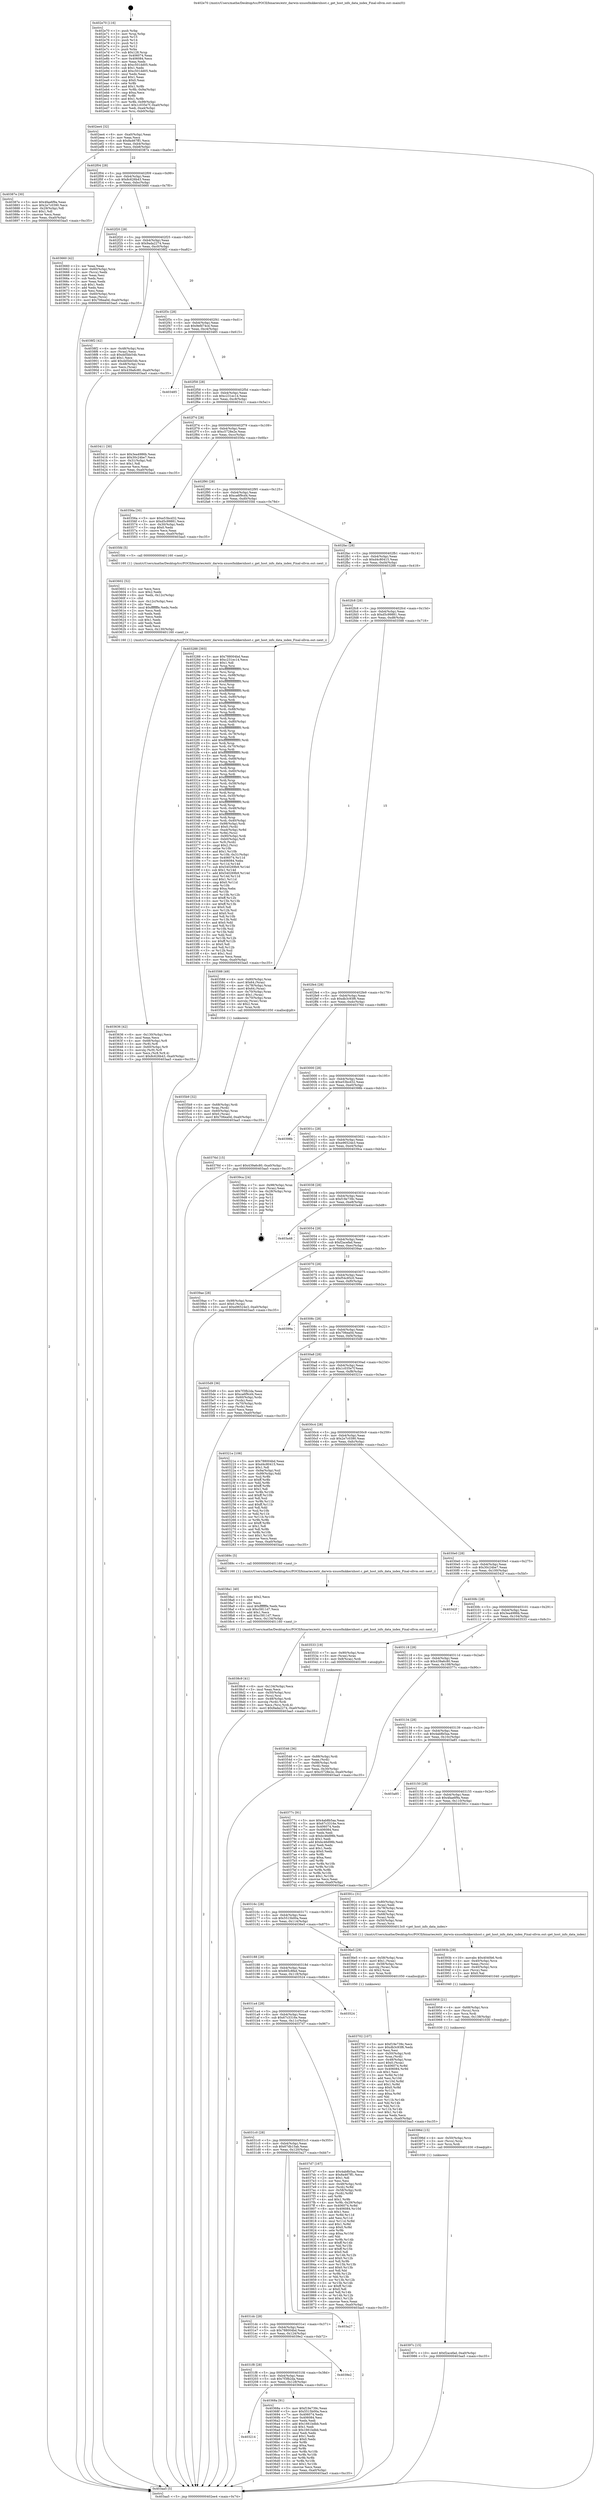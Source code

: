 digraph "0x402e70" {
  label = "0x402e70 (/mnt/c/Users/mathe/Desktop/tcc/POCII/binaries/extr_darwin-xnuosfmkkernhost.c_get_host_info_data_index_Final-ollvm.out::main(0))"
  labelloc = "t"
  node[shape=record]

  Entry [label="",width=0.3,height=0.3,shape=circle,fillcolor=black,style=filled]
  "0x402ee4" [label="{
     0x402ee4 [32]\l
     | [instrs]\l
     &nbsp;&nbsp;0x402ee4 \<+6\>: mov -0xa0(%rbp),%eax\l
     &nbsp;&nbsp;0x402eea \<+2\>: mov %eax,%ecx\l
     &nbsp;&nbsp;0x402eec \<+6\>: sub $0x8a467ff1,%ecx\l
     &nbsp;&nbsp;0x402ef2 \<+6\>: mov %eax,-0xb4(%rbp)\l
     &nbsp;&nbsp;0x402ef8 \<+6\>: mov %ecx,-0xb8(%rbp)\l
     &nbsp;&nbsp;0x402efe \<+6\>: je 000000000040387e \<main+0xa0e\>\l
  }"]
  "0x40387e" [label="{
     0x40387e [30]\l
     | [instrs]\l
     &nbsp;&nbsp;0x40387e \<+5\>: mov $0x4faa6f9a,%eax\l
     &nbsp;&nbsp;0x403883 \<+5\>: mov $0x2e7c0390,%ecx\l
     &nbsp;&nbsp;0x403888 \<+3\>: mov -0x29(%rbp),%dl\l
     &nbsp;&nbsp;0x40388b \<+3\>: test $0x1,%dl\l
     &nbsp;&nbsp;0x40388e \<+3\>: cmovne %ecx,%eax\l
     &nbsp;&nbsp;0x403891 \<+6\>: mov %eax,-0xa0(%rbp)\l
     &nbsp;&nbsp;0x403897 \<+5\>: jmp 0000000000403aa5 \<main+0xc35\>\l
  }"]
  "0x402f04" [label="{
     0x402f04 [28]\l
     | [instrs]\l
     &nbsp;&nbsp;0x402f04 \<+5\>: jmp 0000000000402f09 \<main+0x99\>\l
     &nbsp;&nbsp;0x402f09 \<+6\>: mov -0xb4(%rbp),%eax\l
     &nbsp;&nbsp;0x402f0f \<+5\>: sub $0x8c626b43,%eax\l
     &nbsp;&nbsp;0x402f14 \<+6\>: mov %eax,-0xbc(%rbp)\l
     &nbsp;&nbsp;0x402f1a \<+6\>: je 0000000000403660 \<main+0x7f0\>\l
  }"]
  Exit [label="",width=0.3,height=0.3,shape=circle,fillcolor=black,style=filled,peripheries=2]
  "0x403660" [label="{
     0x403660 [42]\l
     | [instrs]\l
     &nbsp;&nbsp;0x403660 \<+2\>: xor %eax,%eax\l
     &nbsp;&nbsp;0x403662 \<+4\>: mov -0x60(%rbp),%rcx\l
     &nbsp;&nbsp;0x403666 \<+2\>: mov (%rcx),%edx\l
     &nbsp;&nbsp;0x403668 \<+2\>: mov %eax,%esi\l
     &nbsp;&nbsp;0x40366a \<+2\>: sub %edx,%esi\l
     &nbsp;&nbsp;0x40366c \<+2\>: mov %eax,%edx\l
     &nbsp;&nbsp;0x40366e \<+3\>: sub $0x1,%edx\l
     &nbsp;&nbsp;0x403671 \<+2\>: add %edx,%esi\l
     &nbsp;&nbsp;0x403673 \<+2\>: sub %esi,%eax\l
     &nbsp;&nbsp;0x403675 \<+4\>: mov -0x60(%rbp),%rcx\l
     &nbsp;&nbsp;0x403679 \<+2\>: mov %eax,(%rcx)\l
     &nbsp;&nbsp;0x40367b \<+10\>: movl $0x706ea0d,-0xa0(%rbp)\l
     &nbsp;&nbsp;0x403685 \<+5\>: jmp 0000000000403aa5 \<main+0xc35\>\l
  }"]
  "0x402f20" [label="{
     0x402f20 [28]\l
     | [instrs]\l
     &nbsp;&nbsp;0x402f20 \<+5\>: jmp 0000000000402f25 \<main+0xb5\>\l
     &nbsp;&nbsp;0x402f25 \<+6\>: mov -0xb4(%rbp),%eax\l
     &nbsp;&nbsp;0x402f2b \<+5\>: sub $0x9ada2274,%eax\l
     &nbsp;&nbsp;0x402f30 \<+6\>: mov %eax,-0xc0(%rbp)\l
     &nbsp;&nbsp;0x402f36 \<+6\>: je 00000000004038f2 \<main+0xa82\>\l
  }"]
  "0x40397c" [label="{
     0x40397c [15]\l
     | [instrs]\l
     &nbsp;&nbsp;0x40397c \<+10\>: movl $0xf2acefad,-0xa0(%rbp)\l
     &nbsp;&nbsp;0x403986 \<+5\>: jmp 0000000000403aa5 \<main+0xc35\>\l
  }"]
  "0x4038f2" [label="{
     0x4038f2 [42]\l
     | [instrs]\l
     &nbsp;&nbsp;0x4038f2 \<+4\>: mov -0x48(%rbp),%rax\l
     &nbsp;&nbsp;0x4038f6 \<+2\>: mov (%rax),%ecx\l
     &nbsp;&nbsp;0x4038f8 \<+6\>: sub $0xdd5bb54b,%ecx\l
     &nbsp;&nbsp;0x4038fe \<+3\>: add $0x1,%ecx\l
     &nbsp;&nbsp;0x403901 \<+6\>: add $0xdd5bb54b,%ecx\l
     &nbsp;&nbsp;0x403907 \<+4\>: mov -0x48(%rbp),%rax\l
     &nbsp;&nbsp;0x40390b \<+2\>: mov %ecx,(%rax)\l
     &nbsp;&nbsp;0x40390d \<+10\>: movl $0x439a6c80,-0xa0(%rbp)\l
     &nbsp;&nbsp;0x403917 \<+5\>: jmp 0000000000403aa5 \<main+0xc35\>\l
  }"]
  "0x402f3c" [label="{
     0x402f3c [28]\l
     | [instrs]\l
     &nbsp;&nbsp;0x402f3c \<+5\>: jmp 0000000000402f41 \<main+0xd1\>\l
     &nbsp;&nbsp;0x402f41 \<+6\>: mov -0xb4(%rbp),%eax\l
     &nbsp;&nbsp;0x402f47 \<+5\>: sub $0x9efd74cd,%eax\l
     &nbsp;&nbsp;0x402f4c \<+6\>: mov %eax,-0xc4(%rbp)\l
     &nbsp;&nbsp;0x402f52 \<+6\>: je 0000000000403485 \<main+0x615\>\l
  }"]
  "0x40396d" [label="{
     0x40396d [15]\l
     | [instrs]\l
     &nbsp;&nbsp;0x40396d \<+4\>: mov -0x50(%rbp),%rcx\l
     &nbsp;&nbsp;0x403971 \<+3\>: mov (%rcx),%rcx\l
     &nbsp;&nbsp;0x403974 \<+3\>: mov %rcx,%rdi\l
     &nbsp;&nbsp;0x403977 \<+5\>: call 0000000000401030 \<free@plt\>\l
     | [calls]\l
     &nbsp;&nbsp;0x401030 \{1\} (unknown)\l
  }"]
  "0x403485" [label="{
     0x403485\l
  }", style=dashed]
  "0x402f58" [label="{
     0x402f58 [28]\l
     | [instrs]\l
     &nbsp;&nbsp;0x402f58 \<+5\>: jmp 0000000000402f5d \<main+0xed\>\l
     &nbsp;&nbsp;0x402f5d \<+6\>: mov -0xb4(%rbp),%eax\l
     &nbsp;&nbsp;0x402f63 \<+5\>: sub $0xc231ec14,%eax\l
     &nbsp;&nbsp;0x402f68 \<+6\>: mov %eax,-0xc8(%rbp)\l
     &nbsp;&nbsp;0x402f6e \<+6\>: je 0000000000403411 \<main+0x5a1\>\l
  }"]
  "0x403958" [label="{
     0x403958 [21]\l
     | [instrs]\l
     &nbsp;&nbsp;0x403958 \<+4\>: mov -0x68(%rbp),%rcx\l
     &nbsp;&nbsp;0x40395c \<+3\>: mov (%rcx),%rcx\l
     &nbsp;&nbsp;0x40395f \<+3\>: mov %rcx,%rdi\l
     &nbsp;&nbsp;0x403962 \<+6\>: mov %eax,-0x138(%rbp)\l
     &nbsp;&nbsp;0x403968 \<+5\>: call 0000000000401030 \<free@plt\>\l
     | [calls]\l
     &nbsp;&nbsp;0x401030 \{1\} (unknown)\l
  }"]
  "0x403411" [label="{
     0x403411 [30]\l
     | [instrs]\l
     &nbsp;&nbsp;0x403411 \<+5\>: mov $0x3ea4986b,%eax\l
     &nbsp;&nbsp;0x403416 \<+5\>: mov $0x30c24be7,%ecx\l
     &nbsp;&nbsp;0x40341b \<+3\>: mov -0x31(%rbp),%dl\l
     &nbsp;&nbsp;0x40341e \<+3\>: test $0x1,%dl\l
     &nbsp;&nbsp;0x403421 \<+3\>: cmovne %ecx,%eax\l
     &nbsp;&nbsp;0x403424 \<+6\>: mov %eax,-0xa0(%rbp)\l
     &nbsp;&nbsp;0x40342a \<+5\>: jmp 0000000000403aa5 \<main+0xc35\>\l
  }"]
  "0x402f74" [label="{
     0x402f74 [28]\l
     | [instrs]\l
     &nbsp;&nbsp;0x402f74 \<+5\>: jmp 0000000000402f79 \<main+0x109\>\l
     &nbsp;&nbsp;0x402f79 \<+6\>: mov -0xb4(%rbp),%eax\l
     &nbsp;&nbsp;0x402f7f \<+5\>: sub $0xc5728e2e,%eax\l
     &nbsp;&nbsp;0x402f84 \<+6\>: mov %eax,-0xcc(%rbp)\l
     &nbsp;&nbsp;0x402f8a \<+6\>: je 000000000040356a \<main+0x6fa\>\l
  }"]
  "0x40393b" [label="{
     0x40393b [29]\l
     | [instrs]\l
     &nbsp;&nbsp;0x40393b \<+10\>: movabs $0x4040b6,%rdi\l
     &nbsp;&nbsp;0x403945 \<+4\>: mov -0x40(%rbp),%rcx\l
     &nbsp;&nbsp;0x403949 \<+2\>: mov %eax,(%rcx)\l
     &nbsp;&nbsp;0x40394b \<+4\>: mov -0x40(%rbp),%rcx\l
     &nbsp;&nbsp;0x40394f \<+2\>: mov (%rcx),%esi\l
     &nbsp;&nbsp;0x403951 \<+2\>: mov $0x0,%al\l
     &nbsp;&nbsp;0x403953 \<+5\>: call 0000000000401040 \<printf@plt\>\l
     | [calls]\l
     &nbsp;&nbsp;0x401040 \{1\} (unknown)\l
  }"]
  "0x40356a" [label="{
     0x40356a [30]\l
     | [instrs]\l
     &nbsp;&nbsp;0x40356a \<+5\>: mov $0xe53bcd32,%eax\l
     &nbsp;&nbsp;0x40356f \<+5\>: mov $0xd5c99881,%ecx\l
     &nbsp;&nbsp;0x403574 \<+3\>: mov -0x30(%rbp),%edx\l
     &nbsp;&nbsp;0x403577 \<+3\>: cmp $0x0,%edx\l
     &nbsp;&nbsp;0x40357a \<+3\>: cmove %ecx,%eax\l
     &nbsp;&nbsp;0x40357d \<+6\>: mov %eax,-0xa0(%rbp)\l
     &nbsp;&nbsp;0x403583 \<+5\>: jmp 0000000000403aa5 \<main+0xc35\>\l
  }"]
  "0x402f90" [label="{
     0x402f90 [28]\l
     | [instrs]\l
     &nbsp;&nbsp;0x402f90 \<+5\>: jmp 0000000000402f95 \<main+0x125\>\l
     &nbsp;&nbsp;0x402f95 \<+6\>: mov -0xb4(%rbp),%eax\l
     &nbsp;&nbsp;0x402f9b \<+5\>: sub $0xca6f9cd4,%eax\l
     &nbsp;&nbsp;0x402fa0 \<+6\>: mov %eax,-0xd0(%rbp)\l
     &nbsp;&nbsp;0x402fa6 \<+6\>: je 00000000004035fd \<main+0x78d\>\l
  }"]
  "0x4038c9" [label="{
     0x4038c9 [41]\l
     | [instrs]\l
     &nbsp;&nbsp;0x4038c9 \<+6\>: mov -0x134(%rbp),%ecx\l
     &nbsp;&nbsp;0x4038cf \<+3\>: imul %eax,%ecx\l
     &nbsp;&nbsp;0x4038d2 \<+4\>: mov -0x50(%rbp),%rsi\l
     &nbsp;&nbsp;0x4038d6 \<+3\>: mov (%rsi),%rsi\l
     &nbsp;&nbsp;0x4038d9 \<+4\>: mov -0x48(%rbp),%rdi\l
     &nbsp;&nbsp;0x4038dd \<+3\>: movslq (%rdi),%rdi\l
     &nbsp;&nbsp;0x4038e0 \<+3\>: mov %ecx,(%rsi,%rdi,4)\l
     &nbsp;&nbsp;0x4038e3 \<+10\>: movl $0x9ada2274,-0xa0(%rbp)\l
     &nbsp;&nbsp;0x4038ed \<+5\>: jmp 0000000000403aa5 \<main+0xc35\>\l
  }"]
  "0x4035fd" [label="{
     0x4035fd [5]\l
     | [instrs]\l
     &nbsp;&nbsp;0x4035fd \<+5\>: call 0000000000401160 \<next_i\>\l
     | [calls]\l
     &nbsp;&nbsp;0x401160 \{1\} (/mnt/c/Users/mathe/Desktop/tcc/POCII/binaries/extr_darwin-xnuosfmkkernhost.c_get_host_info_data_index_Final-ollvm.out::next_i)\l
  }"]
  "0x402fac" [label="{
     0x402fac [28]\l
     | [instrs]\l
     &nbsp;&nbsp;0x402fac \<+5\>: jmp 0000000000402fb1 \<main+0x141\>\l
     &nbsp;&nbsp;0x402fb1 \<+6\>: mov -0xb4(%rbp),%eax\l
     &nbsp;&nbsp;0x402fb7 \<+5\>: sub $0xd4c80415,%eax\l
     &nbsp;&nbsp;0x402fbc \<+6\>: mov %eax,-0xd4(%rbp)\l
     &nbsp;&nbsp;0x402fc2 \<+6\>: je 0000000000403288 \<main+0x418\>\l
  }"]
  "0x4038a1" [label="{
     0x4038a1 [40]\l
     | [instrs]\l
     &nbsp;&nbsp;0x4038a1 \<+5\>: mov $0x2,%ecx\l
     &nbsp;&nbsp;0x4038a6 \<+1\>: cltd\l
     &nbsp;&nbsp;0x4038a7 \<+2\>: idiv %ecx\l
     &nbsp;&nbsp;0x4038a9 \<+6\>: imul $0xfffffffe,%edx,%ecx\l
     &nbsp;&nbsp;0x4038af \<+6\>: sub $0xc5811d7,%ecx\l
     &nbsp;&nbsp;0x4038b5 \<+3\>: add $0x1,%ecx\l
     &nbsp;&nbsp;0x4038b8 \<+6\>: add $0xc5811d7,%ecx\l
     &nbsp;&nbsp;0x4038be \<+6\>: mov %ecx,-0x134(%rbp)\l
     &nbsp;&nbsp;0x4038c4 \<+5\>: call 0000000000401160 \<next_i\>\l
     | [calls]\l
     &nbsp;&nbsp;0x401160 \{1\} (/mnt/c/Users/mathe/Desktop/tcc/POCII/binaries/extr_darwin-xnuosfmkkernhost.c_get_host_info_data_index_Final-ollvm.out::next_i)\l
  }"]
  "0x403288" [label="{
     0x403288 [393]\l
     | [instrs]\l
     &nbsp;&nbsp;0x403288 \<+5\>: mov $0x788004bd,%eax\l
     &nbsp;&nbsp;0x40328d \<+5\>: mov $0xc231ec14,%ecx\l
     &nbsp;&nbsp;0x403292 \<+2\>: mov $0x1,%dl\l
     &nbsp;&nbsp;0x403294 \<+3\>: mov %rsp,%rsi\l
     &nbsp;&nbsp;0x403297 \<+4\>: add $0xfffffffffffffff0,%rsi\l
     &nbsp;&nbsp;0x40329b \<+3\>: mov %rsi,%rsp\l
     &nbsp;&nbsp;0x40329e \<+7\>: mov %rsi,-0x98(%rbp)\l
     &nbsp;&nbsp;0x4032a5 \<+3\>: mov %rsp,%rsi\l
     &nbsp;&nbsp;0x4032a8 \<+4\>: add $0xfffffffffffffff0,%rsi\l
     &nbsp;&nbsp;0x4032ac \<+3\>: mov %rsi,%rsp\l
     &nbsp;&nbsp;0x4032af \<+3\>: mov %rsp,%rdi\l
     &nbsp;&nbsp;0x4032b2 \<+4\>: add $0xfffffffffffffff0,%rdi\l
     &nbsp;&nbsp;0x4032b6 \<+3\>: mov %rdi,%rsp\l
     &nbsp;&nbsp;0x4032b9 \<+7\>: mov %rdi,-0x90(%rbp)\l
     &nbsp;&nbsp;0x4032c0 \<+3\>: mov %rsp,%rdi\l
     &nbsp;&nbsp;0x4032c3 \<+4\>: add $0xfffffffffffffff0,%rdi\l
     &nbsp;&nbsp;0x4032c7 \<+3\>: mov %rdi,%rsp\l
     &nbsp;&nbsp;0x4032ca \<+7\>: mov %rdi,-0x88(%rbp)\l
     &nbsp;&nbsp;0x4032d1 \<+3\>: mov %rsp,%rdi\l
     &nbsp;&nbsp;0x4032d4 \<+4\>: add $0xfffffffffffffff0,%rdi\l
     &nbsp;&nbsp;0x4032d8 \<+3\>: mov %rdi,%rsp\l
     &nbsp;&nbsp;0x4032db \<+4\>: mov %rdi,-0x80(%rbp)\l
     &nbsp;&nbsp;0x4032df \<+3\>: mov %rsp,%rdi\l
     &nbsp;&nbsp;0x4032e2 \<+4\>: add $0xfffffffffffffff0,%rdi\l
     &nbsp;&nbsp;0x4032e6 \<+3\>: mov %rdi,%rsp\l
     &nbsp;&nbsp;0x4032e9 \<+4\>: mov %rdi,-0x78(%rbp)\l
     &nbsp;&nbsp;0x4032ed \<+3\>: mov %rsp,%rdi\l
     &nbsp;&nbsp;0x4032f0 \<+4\>: add $0xfffffffffffffff0,%rdi\l
     &nbsp;&nbsp;0x4032f4 \<+3\>: mov %rdi,%rsp\l
     &nbsp;&nbsp;0x4032f7 \<+4\>: mov %rdi,-0x70(%rbp)\l
     &nbsp;&nbsp;0x4032fb \<+3\>: mov %rsp,%rdi\l
     &nbsp;&nbsp;0x4032fe \<+4\>: add $0xfffffffffffffff0,%rdi\l
     &nbsp;&nbsp;0x403302 \<+3\>: mov %rdi,%rsp\l
     &nbsp;&nbsp;0x403305 \<+4\>: mov %rdi,-0x68(%rbp)\l
     &nbsp;&nbsp;0x403309 \<+3\>: mov %rsp,%rdi\l
     &nbsp;&nbsp;0x40330c \<+4\>: add $0xfffffffffffffff0,%rdi\l
     &nbsp;&nbsp;0x403310 \<+3\>: mov %rdi,%rsp\l
     &nbsp;&nbsp;0x403313 \<+4\>: mov %rdi,-0x60(%rbp)\l
     &nbsp;&nbsp;0x403317 \<+3\>: mov %rsp,%rdi\l
     &nbsp;&nbsp;0x40331a \<+4\>: add $0xfffffffffffffff0,%rdi\l
     &nbsp;&nbsp;0x40331e \<+3\>: mov %rdi,%rsp\l
     &nbsp;&nbsp;0x403321 \<+4\>: mov %rdi,-0x58(%rbp)\l
     &nbsp;&nbsp;0x403325 \<+3\>: mov %rsp,%rdi\l
     &nbsp;&nbsp;0x403328 \<+4\>: add $0xfffffffffffffff0,%rdi\l
     &nbsp;&nbsp;0x40332c \<+3\>: mov %rdi,%rsp\l
     &nbsp;&nbsp;0x40332f \<+4\>: mov %rdi,-0x50(%rbp)\l
     &nbsp;&nbsp;0x403333 \<+3\>: mov %rsp,%rdi\l
     &nbsp;&nbsp;0x403336 \<+4\>: add $0xfffffffffffffff0,%rdi\l
     &nbsp;&nbsp;0x40333a \<+3\>: mov %rdi,%rsp\l
     &nbsp;&nbsp;0x40333d \<+4\>: mov %rdi,-0x48(%rbp)\l
     &nbsp;&nbsp;0x403341 \<+3\>: mov %rsp,%rdi\l
     &nbsp;&nbsp;0x403344 \<+4\>: add $0xfffffffffffffff0,%rdi\l
     &nbsp;&nbsp;0x403348 \<+3\>: mov %rdi,%rsp\l
     &nbsp;&nbsp;0x40334b \<+4\>: mov %rdi,-0x40(%rbp)\l
     &nbsp;&nbsp;0x40334f \<+7\>: mov -0x98(%rbp),%rdi\l
     &nbsp;&nbsp;0x403356 \<+6\>: movl $0x0,(%rdi)\l
     &nbsp;&nbsp;0x40335c \<+7\>: mov -0xa4(%rbp),%r8d\l
     &nbsp;&nbsp;0x403363 \<+3\>: mov %r8d,(%rsi)\l
     &nbsp;&nbsp;0x403366 \<+7\>: mov -0x90(%rbp),%rdi\l
     &nbsp;&nbsp;0x40336d \<+7\>: mov -0xb0(%rbp),%r9\l
     &nbsp;&nbsp;0x403374 \<+3\>: mov %r9,(%rdi)\l
     &nbsp;&nbsp;0x403377 \<+3\>: cmpl $0x2,(%rsi)\l
     &nbsp;&nbsp;0x40337a \<+4\>: setne %r10b\l
     &nbsp;&nbsp;0x40337e \<+4\>: and $0x1,%r10b\l
     &nbsp;&nbsp;0x403382 \<+4\>: mov %r10b,-0x31(%rbp)\l
     &nbsp;&nbsp;0x403386 \<+8\>: mov 0x406074,%r11d\l
     &nbsp;&nbsp;0x40338e \<+7\>: mov 0x406084,%ebx\l
     &nbsp;&nbsp;0x403395 \<+3\>: mov %r11d,%r14d\l
     &nbsp;&nbsp;0x403398 \<+7\>: sub $0x540269b9,%r14d\l
     &nbsp;&nbsp;0x40339f \<+4\>: sub $0x1,%r14d\l
     &nbsp;&nbsp;0x4033a3 \<+7\>: add $0x540269b9,%r14d\l
     &nbsp;&nbsp;0x4033aa \<+4\>: imul %r14d,%r11d\l
     &nbsp;&nbsp;0x4033ae \<+4\>: and $0x1,%r11d\l
     &nbsp;&nbsp;0x4033b2 \<+4\>: cmp $0x0,%r11d\l
     &nbsp;&nbsp;0x4033b6 \<+4\>: sete %r10b\l
     &nbsp;&nbsp;0x4033ba \<+3\>: cmp $0xa,%ebx\l
     &nbsp;&nbsp;0x4033bd \<+4\>: setl %r15b\l
     &nbsp;&nbsp;0x4033c1 \<+3\>: mov %r10b,%r12b\l
     &nbsp;&nbsp;0x4033c4 \<+4\>: xor $0xff,%r12b\l
     &nbsp;&nbsp;0x4033c8 \<+3\>: mov %r15b,%r13b\l
     &nbsp;&nbsp;0x4033cb \<+4\>: xor $0xff,%r13b\l
     &nbsp;&nbsp;0x4033cf \<+3\>: xor $0x0,%dl\l
     &nbsp;&nbsp;0x4033d2 \<+3\>: mov %r12b,%sil\l
     &nbsp;&nbsp;0x4033d5 \<+4\>: and $0x0,%sil\l
     &nbsp;&nbsp;0x4033d9 \<+3\>: and %dl,%r10b\l
     &nbsp;&nbsp;0x4033dc \<+3\>: mov %r13b,%dil\l
     &nbsp;&nbsp;0x4033df \<+4\>: and $0x0,%dil\l
     &nbsp;&nbsp;0x4033e3 \<+3\>: and %dl,%r15b\l
     &nbsp;&nbsp;0x4033e6 \<+3\>: or %r10b,%sil\l
     &nbsp;&nbsp;0x4033e9 \<+3\>: or %r15b,%dil\l
     &nbsp;&nbsp;0x4033ec \<+3\>: xor %dil,%sil\l
     &nbsp;&nbsp;0x4033ef \<+3\>: or %r13b,%r12b\l
     &nbsp;&nbsp;0x4033f2 \<+4\>: xor $0xff,%r12b\l
     &nbsp;&nbsp;0x4033f6 \<+3\>: or $0x0,%dl\l
     &nbsp;&nbsp;0x4033f9 \<+3\>: and %dl,%r12b\l
     &nbsp;&nbsp;0x4033fc \<+3\>: or %r12b,%sil\l
     &nbsp;&nbsp;0x4033ff \<+4\>: test $0x1,%sil\l
     &nbsp;&nbsp;0x403403 \<+3\>: cmovne %ecx,%eax\l
     &nbsp;&nbsp;0x403406 \<+6\>: mov %eax,-0xa0(%rbp)\l
     &nbsp;&nbsp;0x40340c \<+5\>: jmp 0000000000403aa5 \<main+0xc35\>\l
  }"]
  "0x402fc8" [label="{
     0x402fc8 [28]\l
     | [instrs]\l
     &nbsp;&nbsp;0x402fc8 \<+5\>: jmp 0000000000402fcd \<main+0x15d\>\l
     &nbsp;&nbsp;0x402fcd \<+6\>: mov -0xb4(%rbp),%eax\l
     &nbsp;&nbsp;0x402fd3 \<+5\>: sub $0xd5c99881,%eax\l
     &nbsp;&nbsp;0x402fd8 \<+6\>: mov %eax,-0xd8(%rbp)\l
     &nbsp;&nbsp;0x402fde \<+6\>: je 0000000000403588 \<main+0x718\>\l
  }"]
  "0x403702" [label="{
     0x403702 [107]\l
     | [instrs]\l
     &nbsp;&nbsp;0x403702 \<+5\>: mov $0xf19e739c,%ecx\l
     &nbsp;&nbsp;0x403707 \<+5\>: mov $0xdb3c93f6,%edx\l
     &nbsp;&nbsp;0x40370c \<+2\>: xor %esi,%esi\l
     &nbsp;&nbsp;0x40370e \<+4\>: mov -0x50(%rbp),%rdi\l
     &nbsp;&nbsp;0x403712 \<+3\>: mov %rax,(%rdi)\l
     &nbsp;&nbsp;0x403715 \<+4\>: mov -0x48(%rbp),%rax\l
     &nbsp;&nbsp;0x403719 \<+6\>: movl $0x0,(%rax)\l
     &nbsp;&nbsp;0x40371f \<+8\>: mov 0x406074,%r8d\l
     &nbsp;&nbsp;0x403727 \<+8\>: mov 0x406084,%r9d\l
     &nbsp;&nbsp;0x40372f \<+3\>: sub $0x1,%esi\l
     &nbsp;&nbsp;0x403732 \<+3\>: mov %r8d,%r10d\l
     &nbsp;&nbsp;0x403735 \<+3\>: add %esi,%r10d\l
     &nbsp;&nbsp;0x403738 \<+4\>: imul %r10d,%r8d\l
     &nbsp;&nbsp;0x40373c \<+4\>: and $0x1,%r8d\l
     &nbsp;&nbsp;0x403740 \<+4\>: cmp $0x0,%r8d\l
     &nbsp;&nbsp;0x403744 \<+4\>: sete %r11b\l
     &nbsp;&nbsp;0x403748 \<+4\>: cmp $0xa,%r9d\l
     &nbsp;&nbsp;0x40374c \<+3\>: setl %bl\l
     &nbsp;&nbsp;0x40374f \<+3\>: mov %r11b,%r14b\l
     &nbsp;&nbsp;0x403752 \<+3\>: and %bl,%r14b\l
     &nbsp;&nbsp;0x403755 \<+3\>: xor %bl,%r11b\l
     &nbsp;&nbsp;0x403758 \<+3\>: or %r11b,%r14b\l
     &nbsp;&nbsp;0x40375b \<+4\>: test $0x1,%r14b\l
     &nbsp;&nbsp;0x40375f \<+3\>: cmovne %edx,%ecx\l
     &nbsp;&nbsp;0x403762 \<+6\>: mov %ecx,-0xa0(%rbp)\l
     &nbsp;&nbsp;0x403768 \<+5\>: jmp 0000000000403aa5 \<main+0xc35\>\l
  }"]
  "0x403588" [label="{
     0x403588 [49]\l
     | [instrs]\l
     &nbsp;&nbsp;0x403588 \<+4\>: mov -0x80(%rbp),%rax\l
     &nbsp;&nbsp;0x40358c \<+6\>: movl $0x64,(%rax)\l
     &nbsp;&nbsp;0x403592 \<+4\>: mov -0x78(%rbp),%rax\l
     &nbsp;&nbsp;0x403596 \<+6\>: movl $0x64,(%rax)\l
     &nbsp;&nbsp;0x40359c \<+4\>: mov -0x70(%rbp),%rax\l
     &nbsp;&nbsp;0x4035a0 \<+6\>: movl $0x1,(%rax)\l
     &nbsp;&nbsp;0x4035a6 \<+4\>: mov -0x70(%rbp),%rax\l
     &nbsp;&nbsp;0x4035aa \<+3\>: movslq (%rax),%rax\l
     &nbsp;&nbsp;0x4035ad \<+4\>: shl $0x2,%rax\l
     &nbsp;&nbsp;0x4035b1 \<+3\>: mov %rax,%rdi\l
     &nbsp;&nbsp;0x4035b4 \<+5\>: call 0000000000401050 \<malloc@plt\>\l
     | [calls]\l
     &nbsp;&nbsp;0x401050 \{1\} (unknown)\l
  }"]
  "0x402fe4" [label="{
     0x402fe4 [28]\l
     | [instrs]\l
     &nbsp;&nbsp;0x402fe4 \<+5\>: jmp 0000000000402fe9 \<main+0x179\>\l
     &nbsp;&nbsp;0x402fe9 \<+6\>: mov -0xb4(%rbp),%eax\l
     &nbsp;&nbsp;0x402fef \<+5\>: sub $0xdb3c93f6,%eax\l
     &nbsp;&nbsp;0x402ff4 \<+6\>: mov %eax,-0xdc(%rbp)\l
     &nbsp;&nbsp;0x402ffa \<+6\>: je 000000000040376d \<main+0x8fd\>\l
  }"]
  "0x403214" [label="{
     0x403214\l
  }", style=dashed]
  "0x40376d" [label="{
     0x40376d [15]\l
     | [instrs]\l
     &nbsp;&nbsp;0x40376d \<+10\>: movl $0x439a6c80,-0xa0(%rbp)\l
     &nbsp;&nbsp;0x403777 \<+5\>: jmp 0000000000403aa5 \<main+0xc35\>\l
  }"]
  "0x403000" [label="{
     0x403000 [28]\l
     | [instrs]\l
     &nbsp;&nbsp;0x403000 \<+5\>: jmp 0000000000403005 \<main+0x195\>\l
     &nbsp;&nbsp;0x403005 \<+6\>: mov -0xb4(%rbp),%eax\l
     &nbsp;&nbsp;0x40300b \<+5\>: sub $0xe53bcd32,%eax\l
     &nbsp;&nbsp;0x403010 \<+6\>: mov %eax,-0xe0(%rbp)\l
     &nbsp;&nbsp;0x403016 \<+6\>: je 000000000040398b \<main+0xb1b\>\l
  }"]
  "0x40368a" [label="{
     0x40368a [91]\l
     | [instrs]\l
     &nbsp;&nbsp;0x40368a \<+5\>: mov $0xf19e739c,%eax\l
     &nbsp;&nbsp;0x40368f \<+5\>: mov $0x5515b00a,%ecx\l
     &nbsp;&nbsp;0x403694 \<+7\>: mov 0x406074,%edx\l
     &nbsp;&nbsp;0x40369b \<+7\>: mov 0x406084,%esi\l
     &nbsp;&nbsp;0x4036a2 \<+2\>: mov %edx,%edi\l
     &nbsp;&nbsp;0x4036a4 \<+6\>: add $0x1661bdbb,%edi\l
     &nbsp;&nbsp;0x4036aa \<+3\>: sub $0x1,%edi\l
     &nbsp;&nbsp;0x4036ad \<+6\>: sub $0x1661bdbb,%edi\l
     &nbsp;&nbsp;0x4036b3 \<+3\>: imul %edi,%edx\l
     &nbsp;&nbsp;0x4036b6 \<+3\>: and $0x1,%edx\l
     &nbsp;&nbsp;0x4036b9 \<+3\>: cmp $0x0,%edx\l
     &nbsp;&nbsp;0x4036bc \<+4\>: sete %r8b\l
     &nbsp;&nbsp;0x4036c0 \<+3\>: cmp $0xa,%esi\l
     &nbsp;&nbsp;0x4036c3 \<+4\>: setl %r9b\l
     &nbsp;&nbsp;0x4036c7 \<+3\>: mov %r8b,%r10b\l
     &nbsp;&nbsp;0x4036ca \<+3\>: and %r9b,%r10b\l
     &nbsp;&nbsp;0x4036cd \<+3\>: xor %r9b,%r8b\l
     &nbsp;&nbsp;0x4036d0 \<+3\>: or %r8b,%r10b\l
     &nbsp;&nbsp;0x4036d3 \<+4\>: test $0x1,%r10b\l
     &nbsp;&nbsp;0x4036d7 \<+3\>: cmovne %ecx,%eax\l
     &nbsp;&nbsp;0x4036da \<+6\>: mov %eax,-0xa0(%rbp)\l
     &nbsp;&nbsp;0x4036e0 \<+5\>: jmp 0000000000403aa5 \<main+0xc35\>\l
  }"]
  "0x40398b" [label="{
     0x40398b\l
  }", style=dashed]
  "0x40301c" [label="{
     0x40301c [28]\l
     | [instrs]\l
     &nbsp;&nbsp;0x40301c \<+5\>: jmp 0000000000403021 \<main+0x1b1\>\l
     &nbsp;&nbsp;0x403021 \<+6\>: mov -0xb4(%rbp),%eax\l
     &nbsp;&nbsp;0x403027 \<+5\>: sub $0xe96524e3,%eax\l
     &nbsp;&nbsp;0x40302c \<+6\>: mov %eax,-0xe4(%rbp)\l
     &nbsp;&nbsp;0x403032 \<+6\>: je 00000000004039ca \<main+0xb5a\>\l
  }"]
  "0x4031f8" [label="{
     0x4031f8 [28]\l
     | [instrs]\l
     &nbsp;&nbsp;0x4031f8 \<+5\>: jmp 00000000004031fd \<main+0x38d\>\l
     &nbsp;&nbsp;0x4031fd \<+6\>: mov -0xb4(%rbp),%eax\l
     &nbsp;&nbsp;0x403203 \<+5\>: sub $0x7f3fb2da,%eax\l
     &nbsp;&nbsp;0x403208 \<+6\>: mov %eax,-0x128(%rbp)\l
     &nbsp;&nbsp;0x40320e \<+6\>: je 000000000040368a \<main+0x81a\>\l
  }"]
  "0x4039ca" [label="{
     0x4039ca [24]\l
     | [instrs]\l
     &nbsp;&nbsp;0x4039ca \<+7\>: mov -0x98(%rbp),%rax\l
     &nbsp;&nbsp;0x4039d1 \<+2\>: mov (%rax),%eax\l
     &nbsp;&nbsp;0x4039d3 \<+4\>: lea -0x28(%rbp),%rsp\l
     &nbsp;&nbsp;0x4039d7 \<+1\>: pop %rbx\l
     &nbsp;&nbsp;0x4039d8 \<+2\>: pop %r12\l
     &nbsp;&nbsp;0x4039da \<+2\>: pop %r13\l
     &nbsp;&nbsp;0x4039dc \<+2\>: pop %r14\l
     &nbsp;&nbsp;0x4039de \<+2\>: pop %r15\l
     &nbsp;&nbsp;0x4039e0 \<+1\>: pop %rbp\l
     &nbsp;&nbsp;0x4039e1 \<+1\>: ret\l
  }"]
  "0x403038" [label="{
     0x403038 [28]\l
     | [instrs]\l
     &nbsp;&nbsp;0x403038 \<+5\>: jmp 000000000040303d \<main+0x1cd\>\l
     &nbsp;&nbsp;0x40303d \<+6\>: mov -0xb4(%rbp),%eax\l
     &nbsp;&nbsp;0x403043 \<+5\>: sub $0xf19e739c,%eax\l
     &nbsp;&nbsp;0x403048 \<+6\>: mov %eax,-0xe8(%rbp)\l
     &nbsp;&nbsp;0x40304e \<+6\>: je 0000000000403a48 \<main+0xbd8\>\l
  }"]
  "0x4039e2" [label="{
     0x4039e2\l
  }", style=dashed]
  "0x403a48" [label="{
     0x403a48\l
  }", style=dashed]
  "0x403054" [label="{
     0x403054 [28]\l
     | [instrs]\l
     &nbsp;&nbsp;0x403054 \<+5\>: jmp 0000000000403059 \<main+0x1e9\>\l
     &nbsp;&nbsp;0x403059 \<+6\>: mov -0xb4(%rbp),%eax\l
     &nbsp;&nbsp;0x40305f \<+5\>: sub $0xf2acefad,%eax\l
     &nbsp;&nbsp;0x403064 \<+6\>: mov %eax,-0xec(%rbp)\l
     &nbsp;&nbsp;0x40306a \<+6\>: je 00000000004039ae \<main+0xb3e\>\l
  }"]
  "0x4031dc" [label="{
     0x4031dc [28]\l
     | [instrs]\l
     &nbsp;&nbsp;0x4031dc \<+5\>: jmp 00000000004031e1 \<main+0x371\>\l
     &nbsp;&nbsp;0x4031e1 \<+6\>: mov -0xb4(%rbp),%eax\l
     &nbsp;&nbsp;0x4031e7 \<+5\>: sub $0x788004bd,%eax\l
     &nbsp;&nbsp;0x4031ec \<+6\>: mov %eax,-0x124(%rbp)\l
     &nbsp;&nbsp;0x4031f2 \<+6\>: je 00000000004039e2 \<main+0xb72\>\l
  }"]
  "0x4039ae" [label="{
     0x4039ae [28]\l
     | [instrs]\l
     &nbsp;&nbsp;0x4039ae \<+7\>: mov -0x98(%rbp),%rax\l
     &nbsp;&nbsp;0x4039b5 \<+6\>: movl $0x0,(%rax)\l
     &nbsp;&nbsp;0x4039bb \<+10\>: movl $0xe96524e3,-0xa0(%rbp)\l
     &nbsp;&nbsp;0x4039c5 \<+5\>: jmp 0000000000403aa5 \<main+0xc35\>\l
  }"]
  "0x403070" [label="{
     0x403070 [28]\l
     | [instrs]\l
     &nbsp;&nbsp;0x403070 \<+5\>: jmp 0000000000403075 \<main+0x205\>\l
     &nbsp;&nbsp;0x403075 \<+6\>: mov -0xb4(%rbp),%eax\l
     &nbsp;&nbsp;0x40307b \<+5\>: sub $0xf54c85c0,%eax\l
     &nbsp;&nbsp;0x403080 \<+6\>: mov %eax,-0xf0(%rbp)\l
     &nbsp;&nbsp;0x403086 \<+6\>: je 000000000040399a \<main+0xb2a\>\l
  }"]
  "0x403a27" [label="{
     0x403a27\l
  }", style=dashed]
  "0x40399a" [label="{
     0x40399a\l
  }", style=dashed]
  "0x40308c" [label="{
     0x40308c [28]\l
     | [instrs]\l
     &nbsp;&nbsp;0x40308c \<+5\>: jmp 0000000000403091 \<main+0x221\>\l
     &nbsp;&nbsp;0x403091 \<+6\>: mov -0xb4(%rbp),%eax\l
     &nbsp;&nbsp;0x403097 \<+5\>: sub $0x706ea0d,%eax\l
     &nbsp;&nbsp;0x40309c \<+6\>: mov %eax,-0xf4(%rbp)\l
     &nbsp;&nbsp;0x4030a2 \<+6\>: je 00000000004035d9 \<main+0x769\>\l
  }"]
  "0x4031c0" [label="{
     0x4031c0 [28]\l
     | [instrs]\l
     &nbsp;&nbsp;0x4031c0 \<+5\>: jmp 00000000004031c5 \<main+0x355\>\l
     &nbsp;&nbsp;0x4031c5 \<+6\>: mov -0xb4(%rbp),%eax\l
     &nbsp;&nbsp;0x4031cb \<+5\>: sub $0x67db15ab,%eax\l
     &nbsp;&nbsp;0x4031d0 \<+6\>: mov %eax,-0x120(%rbp)\l
     &nbsp;&nbsp;0x4031d6 \<+6\>: je 0000000000403a27 \<main+0xbb7\>\l
  }"]
  "0x4035d9" [label="{
     0x4035d9 [36]\l
     | [instrs]\l
     &nbsp;&nbsp;0x4035d9 \<+5\>: mov $0x7f3fb2da,%eax\l
     &nbsp;&nbsp;0x4035de \<+5\>: mov $0xca6f9cd4,%ecx\l
     &nbsp;&nbsp;0x4035e3 \<+4\>: mov -0x60(%rbp),%rdx\l
     &nbsp;&nbsp;0x4035e7 \<+2\>: mov (%rdx),%esi\l
     &nbsp;&nbsp;0x4035e9 \<+4\>: mov -0x70(%rbp),%rdx\l
     &nbsp;&nbsp;0x4035ed \<+2\>: cmp (%rdx),%esi\l
     &nbsp;&nbsp;0x4035ef \<+3\>: cmovl %ecx,%eax\l
     &nbsp;&nbsp;0x4035f2 \<+6\>: mov %eax,-0xa0(%rbp)\l
     &nbsp;&nbsp;0x4035f8 \<+5\>: jmp 0000000000403aa5 \<main+0xc35\>\l
  }"]
  "0x4030a8" [label="{
     0x4030a8 [28]\l
     | [instrs]\l
     &nbsp;&nbsp;0x4030a8 \<+5\>: jmp 00000000004030ad \<main+0x23d\>\l
     &nbsp;&nbsp;0x4030ad \<+6\>: mov -0xb4(%rbp),%eax\l
     &nbsp;&nbsp;0x4030b3 \<+5\>: sub $0x1c035e7f,%eax\l
     &nbsp;&nbsp;0x4030b8 \<+6\>: mov %eax,-0xf8(%rbp)\l
     &nbsp;&nbsp;0x4030be \<+6\>: je 000000000040321e \<main+0x3ae\>\l
  }"]
  "0x4037d7" [label="{
     0x4037d7 [167]\l
     | [instrs]\l
     &nbsp;&nbsp;0x4037d7 \<+5\>: mov $0x4ab8b5aa,%eax\l
     &nbsp;&nbsp;0x4037dc \<+5\>: mov $0x8a467ff1,%ecx\l
     &nbsp;&nbsp;0x4037e1 \<+2\>: mov $0x1,%dl\l
     &nbsp;&nbsp;0x4037e3 \<+2\>: xor %esi,%esi\l
     &nbsp;&nbsp;0x4037e5 \<+4\>: mov -0x48(%rbp),%rdi\l
     &nbsp;&nbsp;0x4037e9 \<+3\>: mov (%rdi),%r8d\l
     &nbsp;&nbsp;0x4037ec \<+4\>: mov -0x58(%rbp),%rdi\l
     &nbsp;&nbsp;0x4037f0 \<+3\>: cmp (%rdi),%r8d\l
     &nbsp;&nbsp;0x4037f3 \<+4\>: setl %r9b\l
     &nbsp;&nbsp;0x4037f7 \<+4\>: and $0x1,%r9b\l
     &nbsp;&nbsp;0x4037fb \<+4\>: mov %r9b,-0x29(%rbp)\l
     &nbsp;&nbsp;0x4037ff \<+8\>: mov 0x406074,%r8d\l
     &nbsp;&nbsp;0x403807 \<+8\>: mov 0x406084,%r10d\l
     &nbsp;&nbsp;0x40380f \<+3\>: sub $0x1,%esi\l
     &nbsp;&nbsp;0x403812 \<+3\>: mov %r8d,%r11d\l
     &nbsp;&nbsp;0x403815 \<+3\>: add %esi,%r11d\l
     &nbsp;&nbsp;0x403818 \<+4\>: imul %r11d,%r8d\l
     &nbsp;&nbsp;0x40381c \<+4\>: and $0x1,%r8d\l
     &nbsp;&nbsp;0x403820 \<+4\>: cmp $0x0,%r8d\l
     &nbsp;&nbsp;0x403824 \<+4\>: sete %r9b\l
     &nbsp;&nbsp;0x403828 \<+4\>: cmp $0xa,%r10d\l
     &nbsp;&nbsp;0x40382c \<+3\>: setl %bl\l
     &nbsp;&nbsp;0x40382f \<+3\>: mov %r9b,%r14b\l
     &nbsp;&nbsp;0x403832 \<+4\>: xor $0xff,%r14b\l
     &nbsp;&nbsp;0x403836 \<+3\>: mov %bl,%r15b\l
     &nbsp;&nbsp;0x403839 \<+4\>: xor $0xff,%r15b\l
     &nbsp;&nbsp;0x40383d \<+3\>: xor $0x0,%dl\l
     &nbsp;&nbsp;0x403840 \<+3\>: mov %r14b,%r12b\l
     &nbsp;&nbsp;0x403843 \<+4\>: and $0x0,%r12b\l
     &nbsp;&nbsp;0x403847 \<+3\>: and %dl,%r9b\l
     &nbsp;&nbsp;0x40384a \<+3\>: mov %r15b,%r13b\l
     &nbsp;&nbsp;0x40384d \<+4\>: and $0x0,%r13b\l
     &nbsp;&nbsp;0x403851 \<+2\>: and %dl,%bl\l
     &nbsp;&nbsp;0x403853 \<+3\>: or %r9b,%r12b\l
     &nbsp;&nbsp;0x403856 \<+3\>: or %bl,%r13b\l
     &nbsp;&nbsp;0x403859 \<+3\>: xor %r13b,%r12b\l
     &nbsp;&nbsp;0x40385c \<+3\>: or %r15b,%r14b\l
     &nbsp;&nbsp;0x40385f \<+4\>: xor $0xff,%r14b\l
     &nbsp;&nbsp;0x403863 \<+3\>: or $0x0,%dl\l
     &nbsp;&nbsp;0x403866 \<+3\>: and %dl,%r14b\l
     &nbsp;&nbsp;0x403869 \<+3\>: or %r14b,%r12b\l
     &nbsp;&nbsp;0x40386c \<+4\>: test $0x1,%r12b\l
     &nbsp;&nbsp;0x403870 \<+3\>: cmovne %ecx,%eax\l
     &nbsp;&nbsp;0x403873 \<+6\>: mov %eax,-0xa0(%rbp)\l
     &nbsp;&nbsp;0x403879 \<+5\>: jmp 0000000000403aa5 \<main+0xc35\>\l
  }"]
  "0x40321e" [label="{
     0x40321e [106]\l
     | [instrs]\l
     &nbsp;&nbsp;0x40321e \<+5\>: mov $0x788004bd,%eax\l
     &nbsp;&nbsp;0x403223 \<+5\>: mov $0xd4c80415,%ecx\l
     &nbsp;&nbsp;0x403228 \<+2\>: mov $0x1,%dl\l
     &nbsp;&nbsp;0x40322a \<+7\>: mov -0x9a(%rbp),%sil\l
     &nbsp;&nbsp;0x403231 \<+7\>: mov -0x99(%rbp),%dil\l
     &nbsp;&nbsp;0x403238 \<+3\>: mov %sil,%r8b\l
     &nbsp;&nbsp;0x40323b \<+4\>: xor $0xff,%r8b\l
     &nbsp;&nbsp;0x40323f \<+3\>: mov %dil,%r9b\l
     &nbsp;&nbsp;0x403242 \<+4\>: xor $0xff,%r9b\l
     &nbsp;&nbsp;0x403246 \<+3\>: xor $0x1,%dl\l
     &nbsp;&nbsp;0x403249 \<+3\>: mov %r8b,%r10b\l
     &nbsp;&nbsp;0x40324c \<+4\>: and $0xff,%r10b\l
     &nbsp;&nbsp;0x403250 \<+3\>: and %dl,%sil\l
     &nbsp;&nbsp;0x403253 \<+3\>: mov %r9b,%r11b\l
     &nbsp;&nbsp;0x403256 \<+4\>: and $0xff,%r11b\l
     &nbsp;&nbsp;0x40325a \<+3\>: and %dl,%dil\l
     &nbsp;&nbsp;0x40325d \<+3\>: or %sil,%r10b\l
     &nbsp;&nbsp;0x403260 \<+3\>: or %dil,%r11b\l
     &nbsp;&nbsp;0x403263 \<+3\>: xor %r11b,%r10b\l
     &nbsp;&nbsp;0x403266 \<+3\>: or %r9b,%r8b\l
     &nbsp;&nbsp;0x403269 \<+4\>: xor $0xff,%r8b\l
     &nbsp;&nbsp;0x40326d \<+3\>: or $0x1,%dl\l
     &nbsp;&nbsp;0x403270 \<+3\>: and %dl,%r8b\l
     &nbsp;&nbsp;0x403273 \<+3\>: or %r8b,%r10b\l
     &nbsp;&nbsp;0x403276 \<+4\>: test $0x1,%r10b\l
     &nbsp;&nbsp;0x40327a \<+3\>: cmovne %ecx,%eax\l
     &nbsp;&nbsp;0x40327d \<+6\>: mov %eax,-0xa0(%rbp)\l
     &nbsp;&nbsp;0x403283 \<+5\>: jmp 0000000000403aa5 \<main+0xc35\>\l
  }"]
  "0x4030c4" [label="{
     0x4030c4 [28]\l
     | [instrs]\l
     &nbsp;&nbsp;0x4030c4 \<+5\>: jmp 00000000004030c9 \<main+0x259\>\l
     &nbsp;&nbsp;0x4030c9 \<+6\>: mov -0xb4(%rbp),%eax\l
     &nbsp;&nbsp;0x4030cf \<+5\>: sub $0x2e7c0390,%eax\l
     &nbsp;&nbsp;0x4030d4 \<+6\>: mov %eax,-0xfc(%rbp)\l
     &nbsp;&nbsp;0x4030da \<+6\>: je 000000000040389c \<main+0xa2c\>\l
  }"]
  "0x403aa5" [label="{
     0x403aa5 [5]\l
     | [instrs]\l
     &nbsp;&nbsp;0x403aa5 \<+5\>: jmp 0000000000402ee4 \<main+0x74\>\l
  }"]
  "0x402e70" [label="{
     0x402e70 [116]\l
     | [instrs]\l
     &nbsp;&nbsp;0x402e70 \<+1\>: push %rbp\l
     &nbsp;&nbsp;0x402e71 \<+3\>: mov %rsp,%rbp\l
     &nbsp;&nbsp;0x402e74 \<+2\>: push %r15\l
     &nbsp;&nbsp;0x402e76 \<+2\>: push %r14\l
     &nbsp;&nbsp;0x402e78 \<+2\>: push %r13\l
     &nbsp;&nbsp;0x402e7a \<+2\>: push %r12\l
     &nbsp;&nbsp;0x402e7c \<+1\>: push %rbx\l
     &nbsp;&nbsp;0x402e7d \<+7\>: sub $0x128,%rsp\l
     &nbsp;&nbsp;0x402e84 \<+7\>: mov 0x406074,%eax\l
     &nbsp;&nbsp;0x402e8b \<+7\>: mov 0x406084,%ecx\l
     &nbsp;&nbsp;0x402e92 \<+2\>: mov %eax,%edx\l
     &nbsp;&nbsp;0x402e94 \<+6\>: sub $0xc501dd05,%edx\l
     &nbsp;&nbsp;0x402e9a \<+3\>: sub $0x1,%edx\l
     &nbsp;&nbsp;0x402e9d \<+6\>: add $0xc501dd05,%edx\l
     &nbsp;&nbsp;0x402ea3 \<+3\>: imul %edx,%eax\l
     &nbsp;&nbsp;0x402ea6 \<+3\>: and $0x1,%eax\l
     &nbsp;&nbsp;0x402ea9 \<+3\>: cmp $0x0,%eax\l
     &nbsp;&nbsp;0x402eac \<+4\>: sete %r8b\l
     &nbsp;&nbsp;0x402eb0 \<+4\>: and $0x1,%r8b\l
     &nbsp;&nbsp;0x402eb4 \<+7\>: mov %r8b,-0x9a(%rbp)\l
     &nbsp;&nbsp;0x402ebb \<+3\>: cmp $0xa,%ecx\l
     &nbsp;&nbsp;0x402ebe \<+4\>: setl %r8b\l
     &nbsp;&nbsp;0x402ec2 \<+4\>: and $0x1,%r8b\l
     &nbsp;&nbsp;0x402ec6 \<+7\>: mov %r8b,-0x99(%rbp)\l
     &nbsp;&nbsp;0x402ecd \<+10\>: movl $0x1c035e7f,-0xa0(%rbp)\l
     &nbsp;&nbsp;0x402ed7 \<+6\>: mov %edi,-0xa4(%rbp)\l
     &nbsp;&nbsp;0x402edd \<+7\>: mov %rsi,-0xb0(%rbp)\l
  }"]
  "0x4031a4" [label="{
     0x4031a4 [28]\l
     | [instrs]\l
     &nbsp;&nbsp;0x4031a4 \<+5\>: jmp 00000000004031a9 \<main+0x339\>\l
     &nbsp;&nbsp;0x4031a9 \<+6\>: mov -0xb4(%rbp),%eax\l
     &nbsp;&nbsp;0x4031af \<+5\>: sub $0x67c3316e,%eax\l
     &nbsp;&nbsp;0x4031b4 \<+6\>: mov %eax,-0x11c(%rbp)\l
     &nbsp;&nbsp;0x4031ba \<+6\>: je 00000000004037d7 \<main+0x967\>\l
  }"]
  "0x403524" [label="{
     0x403524\l
  }", style=dashed]
  "0x40389c" [label="{
     0x40389c [5]\l
     | [instrs]\l
     &nbsp;&nbsp;0x40389c \<+5\>: call 0000000000401160 \<next_i\>\l
     | [calls]\l
     &nbsp;&nbsp;0x401160 \{1\} (/mnt/c/Users/mathe/Desktop/tcc/POCII/binaries/extr_darwin-xnuosfmkkernhost.c_get_host_info_data_index_Final-ollvm.out::next_i)\l
  }"]
  "0x4030e0" [label="{
     0x4030e0 [28]\l
     | [instrs]\l
     &nbsp;&nbsp;0x4030e0 \<+5\>: jmp 00000000004030e5 \<main+0x275\>\l
     &nbsp;&nbsp;0x4030e5 \<+6\>: mov -0xb4(%rbp),%eax\l
     &nbsp;&nbsp;0x4030eb \<+5\>: sub $0x30c24be7,%eax\l
     &nbsp;&nbsp;0x4030f0 \<+6\>: mov %eax,-0x100(%rbp)\l
     &nbsp;&nbsp;0x4030f6 \<+6\>: je 000000000040342f \<main+0x5bf\>\l
  }"]
  "0x403188" [label="{
     0x403188 [28]\l
     | [instrs]\l
     &nbsp;&nbsp;0x403188 \<+5\>: jmp 000000000040318d \<main+0x31d\>\l
     &nbsp;&nbsp;0x40318d \<+6\>: mov -0xb4(%rbp),%eax\l
     &nbsp;&nbsp;0x403193 \<+5\>: sub $0x665c8fed,%eax\l
     &nbsp;&nbsp;0x403198 \<+6\>: mov %eax,-0x118(%rbp)\l
     &nbsp;&nbsp;0x40319e \<+6\>: je 0000000000403524 \<main+0x6b4\>\l
  }"]
  "0x40342f" [label="{
     0x40342f\l
  }", style=dashed]
  "0x4030fc" [label="{
     0x4030fc [28]\l
     | [instrs]\l
     &nbsp;&nbsp;0x4030fc \<+5\>: jmp 0000000000403101 \<main+0x291\>\l
     &nbsp;&nbsp;0x403101 \<+6\>: mov -0xb4(%rbp),%eax\l
     &nbsp;&nbsp;0x403107 \<+5\>: sub $0x3ea4986b,%eax\l
     &nbsp;&nbsp;0x40310c \<+6\>: mov %eax,-0x104(%rbp)\l
     &nbsp;&nbsp;0x403112 \<+6\>: je 0000000000403533 \<main+0x6c3\>\l
  }"]
  "0x4036e5" [label="{
     0x4036e5 [29]\l
     | [instrs]\l
     &nbsp;&nbsp;0x4036e5 \<+4\>: mov -0x58(%rbp),%rax\l
     &nbsp;&nbsp;0x4036e9 \<+6\>: movl $0x1,(%rax)\l
     &nbsp;&nbsp;0x4036ef \<+4\>: mov -0x58(%rbp),%rax\l
     &nbsp;&nbsp;0x4036f3 \<+3\>: movslq (%rax),%rax\l
     &nbsp;&nbsp;0x4036f6 \<+4\>: shl $0x2,%rax\l
     &nbsp;&nbsp;0x4036fa \<+3\>: mov %rax,%rdi\l
     &nbsp;&nbsp;0x4036fd \<+5\>: call 0000000000401050 \<malloc@plt\>\l
     | [calls]\l
     &nbsp;&nbsp;0x401050 \{1\} (unknown)\l
  }"]
  "0x403533" [label="{
     0x403533 [19]\l
     | [instrs]\l
     &nbsp;&nbsp;0x403533 \<+7\>: mov -0x90(%rbp),%rax\l
     &nbsp;&nbsp;0x40353a \<+3\>: mov (%rax),%rax\l
     &nbsp;&nbsp;0x40353d \<+4\>: mov 0x8(%rax),%rdi\l
     &nbsp;&nbsp;0x403541 \<+5\>: call 0000000000401060 \<atoi@plt\>\l
     | [calls]\l
     &nbsp;&nbsp;0x401060 \{1\} (unknown)\l
  }"]
  "0x403118" [label="{
     0x403118 [28]\l
     | [instrs]\l
     &nbsp;&nbsp;0x403118 \<+5\>: jmp 000000000040311d \<main+0x2ad\>\l
     &nbsp;&nbsp;0x40311d \<+6\>: mov -0xb4(%rbp),%eax\l
     &nbsp;&nbsp;0x403123 \<+5\>: sub $0x439a6c80,%eax\l
     &nbsp;&nbsp;0x403128 \<+6\>: mov %eax,-0x108(%rbp)\l
     &nbsp;&nbsp;0x40312e \<+6\>: je 000000000040377c \<main+0x90c\>\l
  }"]
  "0x403546" [label="{
     0x403546 [36]\l
     | [instrs]\l
     &nbsp;&nbsp;0x403546 \<+7\>: mov -0x88(%rbp),%rdi\l
     &nbsp;&nbsp;0x40354d \<+2\>: mov %eax,(%rdi)\l
     &nbsp;&nbsp;0x40354f \<+7\>: mov -0x88(%rbp),%rdi\l
     &nbsp;&nbsp;0x403556 \<+2\>: mov (%rdi),%eax\l
     &nbsp;&nbsp;0x403558 \<+3\>: mov %eax,-0x30(%rbp)\l
     &nbsp;&nbsp;0x40355b \<+10\>: movl $0xc5728e2e,-0xa0(%rbp)\l
     &nbsp;&nbsp;0x403565 \<+5\>: jmp 0000000000403aa5 \<main+0xc35\>\l
  }"]
  "0x4035b9" [label="{
     0x4035b9 [32]\l
     | [instrs]\l
     &nbsp;&nbsp;0x4035b9 \<+4\>: mov -0x68(%rbp),%rdi\l
     &nbsp;&nbsp;0x4035bd \<+3\>: mov %rax,(%rdi)\l
     &nbsp;&nbsp;0x4035c0 \<+4\>: mov -0x60(%rbp),%rax\l
     &nbsp;&nbsp;0x4035c4 \<+6\>: movl $0x0,(%rax)\l
     &nbsp;&nbsp;0x4035ca \<+10\>: movl $0x706ea0d,-0xa0(%rbp)\l
     &nbsp;&nbsp;0x4035d4 \<+5\>: jmp 0000000000403aa5 \<main+0xc35\>\l
  }"]
  "0x403602" [label="{
     0x403602 [52]\l
     | [instrs]\l
     &nbsp;&nbsp;0x403602 \<+2\>: xor %ecx,%ecx\l
     &nbsp;&nbsp;0x403604 \<+5\>: mov $0x2,%edx\l
     &nbsp;&nbsp;0x403609 \<+6\>: mov %edx,-0x12c(%rbp)\l
     &nbsp;&nbsp;0x40360f \<+1\>: cltd\l
     &nbsp;&nbsp;0x403610 \<+6\>: mov -0x12c(%rbp),%esi\l
     &nbsp;&nbsp;0x403616 \<+2\>: idiv %esi\l
     &nbsp;&nbsp;0x403618 \<+6\>: imul $0xfffffffe,%edx,%edx\l
     &nbsp;&nbsp;0x40361e \<+2\>: mov %ecx,%edi\l
     &nbsp;&nbsp;0x403620 \<+2\>: sub %edx,%edi\l
     &nbsp;&nbsp;0x403622 \<+2\>: mov %ecx,%edx\l
     &nbsp;&nbsp;0x403624 \<+3\>: sub $0x1,%edx\l
     &nbsp;&nbsp;0x403627 \<+2\>: add %edx,%edi\l
     &nbsp;&nbsp;0x403629 \<+2\>: sub %edi,%ecx\l
     &nbsp;&nbsp;0x40362b \<+6\>: mov %ecx,-0x130(%rbp)\l
     &nbsp;&nbsp;0x403631 \<+5\>: call 0000000000401160 \<next_i\>\l
     | [calls]\l
     &nbsp;&nbsp;0x401160 \{1\} (/mnt/c/Users/mathe/Desktop/tcc/POCII/binaries/extr_darwin-xnuosfmkkernhost.c_get_host_info_data_index_Final-ollvm.out::next_i)\l
  }"]
  "0x403636" [label="{
     0x403636 [42]\l
     | [instrs]\l
     &nbsp;&nbsp;0x403636 \<+6\>: mov -0x130(%rbp),%ecx\l
     &nbsp;&nbsp;0x40363c \<+3\>: imul %eax,%ecx\l
     &nbsp;&nbsp;0x40363f \<+4\>: mov -0x68(%rbp),%r8\l
     &nbsp;&nbsp;0x403643 \<+3\>: mov (%r8),%r8\l
     &nbsp;&nbsp;0x403646 \<+4\>: mov -0x60(%rbp),%r9\l
     &nbsp;&nbsp;0x40364a \<+3\>: movslq (%r9),%r9\l
     &nbsp;&nbsp;0x40364d \<+4\>: mov %ecx,(%r8,%r9,4)\l
     &nbsp;&nbsp;0x403651 \<+10\>: movl $0x8c626b43,-0xa0(%rbp)\l
     &nbsp;&nbsp;0x40365b \<+5\>: jmp 0000000000403aa5 \<main+0xc35\>\l
  }"]
  "0x40316c" [label="{
     0x40316c [28]\l
     | [instrs]\l
     &nbsp;&nbsp;0x40316c \<+5\>: jmp 0000000000403171 \<main+0x301\>\l
     &nbsp;&nbsp;0x403171 \<+6\>: mov -0xb4(%rbp),%eax\l
     &nbsp;&nbsp;0x403177 \<+5\>: sub $0x5515b00a,%eax\l
     &nbsp;&nbsp;0x40317c \<+6\>: mov %eax,-0x114(%rbp)\l
     &nbsp;&nbsp;0x403182 \<+6\>: je 00000000004036e5 \<main+0x875\>\l
  }"]
  "0x40377c" [label="{
     0x40377c [91]\l
     | [instrs]\l
     &nbsp;&nbsp;0x40377c \<+5\>: mov $0x4ab8b5aa,%eax\l
     &nbsp;&nbsp;0x403781 \<+5\>: mov $0x67c3316e,%ecx\l
     &nbsp;&nbsp;0x403786 \<+7\>: mov 0x406074,%edx\l
     &nbsp;&nbsp;0x40378d \<+7\>: mov 0x406084,%esi\l
     &nbsp;&nbsp;0x403794 \<+2\>: mov %edx,%edi\l
     &nbsp;&nbsp;0x403796 \<+6\>: sub $0xbc46d98b,%edi\l
     &nbsp;&nbsp;0x40379c \<+3\>: sub $0x1,%edi\l
     &nbsp;&nbsp;0x40379f \<+6\>: add $0xbc46d98b,%edi\l
     &nbsp;&nbsp;0x4037a5 \<+3\>: imul %edi,%edx\l
     &nbsp;&nbsp;0x4037a8 \<+3\>: and $0x1,%edx\l
     &nbsp;&nbsp;0x4037ab \<+3\>: cmp $0x0,%edx\l
     &nbsp;&nbsp;0x4037ae \<+4\>: sete %r8b\l
     &nbsp;&nbsp;0x4037b2 \<+3\>: cmp $0xa,%esi\l
     &nbsp;&nbsp;0x4037b5 \<+4\>: setl %r9b\l
     &nbsp;&nbsp;0x4037b9 \<+3\>: mov %r8b,%r10b\l
     &nbsp;&nbsp;0x4037bc \<+3\>: and %r9b,%r10b\l
     &nbsp;&nbsp;0x4037bf \<+3\>: xor %r9b,%r8b\l
     &nbsp;&nbsp;0x4037c2 \<+3\>: or %r8b,%r10b\l
     &nbsp;&nbsp;0x4037c5 \<+4\>: test $0x1,%r10b\l
     &nbsp;&nbsp;0x4037c9 \<+3\>: cmovne %ecx,%eax\l
     &nbsp;&nbsp;0x4037cc \<+6\>: mov %eax,-0xa0(%rbp)\l
     &nbsp;&nbsp;0x4037d2 \<+5\>: jmp 0000000000403aa5 \<main+0xc35\>\l
  }"]
  "0x403134" [label="{
     0x403134 [28]\l
     | [instrs]\l
     &nbsp;&nbsp;0x403134 \<+5\>: jmp 0000000000403139 \<main+0x2c9\>\l
     &nbsp;&nbsp;0x403139 \<+6\>: mov -0xb4(%rbp),%eax\l
     &nbsp;&nbsp;0x40313f \<+5\>: sub $0x4ab8b5aa,%eax\l
     &nbsp;&nbsp;0x403144 \<+6\>: mov %eax,-0x10c(%rbp)\l
     &nbsp;&nbsp;0x40314a \<+6\>: je 0000000000403a85 \<main+0xc15\>\l
  }"]
  "0x40391c" [label="{
     0x40391c [31]\l
     | [instrs]\l
     &nbsp;&nbsp;0x40391c \<+4\>: mov -0x80(%rbp),%rax\l
     &nbsp;&nbsp;0x403920 \<+2\>: mov (%rax),%edi\l
     &nbsp;&nbsp;0x403922 \<+4\>: mov -0x78(%rbp),%rax\l
     &nbsp;&nbsp;0x403926 \<+2\>: mov (%rax),%esi\l
     &nbsp;&nbsp;0x403928 \<+4\>: mov -0x68(%rbp),%rax\l
     &nbsp;&nbsp;0x40392c \<+3\>: mov (%rax),%rdx\l
     &nbsp;&nbsp;0x40392f \<+4\>: mov -0x50(%rbp),%rax\l
     &nbsp;&nbsp;0x403933 \<+3\>: mov (%rax),%rcx\l
     &nbsp;&nbsp;0x403936 \<+5\>: call 00000000004013c0 \<get_host_info_data_index\>\l
     | [calls]\l
     &nbsp;&nbsp;0x4013c0 \{1\} (/mnt/c/Users/mathe/Desktop/tcc/POCII/binaries/extr_darwin-xnuosfmkkernhost.c_get_host_info_data_index_Final-ollvm.out::get_host_info_data_index)\l
  }"]
  "0x403a85" [label="{
     0x403a85\l
  }", style=dashed]
  "0x403150" [label="{
     0x403150 [28]\l
     | [instrs]\l
     &nbsp;&nbsp;0x403150 \<+5\>: jmp 0000000000403155 \<main+0x2e5\>\l
     &nbsp;&nbsp;0x403155 \<+6\>: mov -0xb4(%rbp),%eax\l
     &nbsp;&nbsp;0x40315b \<+5\>: sub $0x4faa6f9a,%eax\l
     &nbsp;&nbsp;0x403160 \<+6\>: mov %eax,-0x110(%rbp)\l
     &nbsp;&nbsp;0x403166 \<+6\>: je 000000000040391c \<main+0xaac\>\l
  }"]
  Entry -> "0x402e70" [label=" 1"]
  "0x402ee4" -> "0x40387e" [label=" 2"]
  "0x402ee4" -> "0x402f04" [label=" 22"]
  "0x4039ca" -> Exit [label=" 1"]
  "0x402f04" -> "0x403660" [label=" 1"]
  "0x402f04" -> "0x402f20" [label=" 21"]
  "0x4039ae" -> "0x403aa5" [label=" 1"]
  "0x402f20" -> "0x4038f2" [label=" 1"]
  "0x402f20" -> "0x402f3c" [label=" 20"]
  "0x40397c" -> "0x403aa5" [label=" 1"]
  "0x402f3c" -> "0x403485" [label=" 0"]
  "0x402f3c" -> "0x402f58" [label=" 20"]
  "0x40396d" -> "0x40397c" [label=" 1"]
  "0x402f58" -> "0x403411" [label=" 1"]
  "0x402f58" -> "0x402f74" [label=" 19"]
  "0x403958" -> "0x40396d" [label=" 1"]
  "0x402f74" -> "0x40356a" [label=" 1"]
  "0x402f74" -> "0x402f90" [label=" 18"]
  "0x40393b" -> "0x403958" [label=" 1"]
  "0x402f90" -> "0x4035fd" [label=" 1"]
  "0x402f90" -> "0x402fac" [label=" 17"]
  "0x40391c" -> "0x40393b" [label=" 1"]
  "0x402fac" -> "0x403288" [label=" 1"]
  "0x402fac" -> "0x402fc8" [label=" 16"]
  "0x4038f2" -> "0x403aa5" [label=" 1"]
  "0x402fc8" -> "0x403588" [label=" 1"]
  "0x402fc8" -> "0x402fe4" [label=" 15"]
  "0x4038c9" -> "0x403aa5" [label=" 1"]
  "0x402fe4" -> "0x40376d" [label=" 1"]
  "0x402fe4" -> "0x403000" [label=" 14"]
  "0x4038a1" -> "0x4038c9" [label=" 1"]
  "0x403000" -> "0x40398b" [label=" 0"]
  "0x403000" -> "0x40301c" [label=" 14"]
  "0x40389c" -> "0x4038a1" [label=" 1"]
  "0x40301c" -> "0x4039ca" [label=" 1"]
  "0x40301c" -> "0x403038" [label=" 13"]
  "0x4037d7" -> "0x403aa5" [label=" 2"]
  "0x403038" -> "0x403a48" [label=" 0"]
  "0x403038" -> "0x403054" [label=" 13"]
  "0x40377c" -> "0x403aa5" [label=" 2"]
  "0x403054" -> "0x4039ae" [label=" 1"]
  "0x403054" -> "0x403070" [label=" 12"]
  "0x403702" -> "0x403aa5" [label=" 1"]
  "0x403070" -> "0x40399a" [label=" 0"]
  "0x403070" -> "0x40308c" [label=" 12"]
  "0x4036e5" -> "0x403702" [label=" 1"]
  "0x40308c" -> "0x4035d9" [label=" 2"]
  "0x40308c" -> "0x4030a8" [label=" 10"]
  "0x4031f8" -> "0x403214" [label=" 0"]
  "0x4030a8" -> "0x40321e" [label=" 1"]
  "0x4030a8" -> "0x4030c4" [label=" 9"]
  "0x40321e" -> "0x403aa5" [label=" 1"]
  "0x402e70" -> "0x402ee4" [label=" 1"]
  "0x403aa5" -> "0x402ee4" [label=" 23"]
  "0x4031f8" -> "0x40368a" [label=" 1"]
  "0x403288" -> "0x403aa5" [label=" 1"]
  "0x403411" -> "0x403aa5" [label=" 1"]
  "0x4031dc" -> "0x4031f8" [label=" 1"]
  "0x4030c4" -> "0x40389c" [label=" 1"]
  "0x4030c4" -> "0x4030e0" [label=" 8"]
  "0x4031dc" -> "0x4039e2" [label=" 0"]
  "0x4030e0" -> "0x40342f" [label=" 0"]
  "0x4030e0" -> "0x4030fc" [label=" 8"]
  "0x4031c0" -> "0x4031dc" [label=" 1"]
  "0x4030fc" -> "0x403533" [label=" 1"]
  "0x4030fc" -> "0x403118" [label=" 7"]
  "0x403533" -> "0x403546" [label=" 1"]
  "0x403546" -> "0x403aa5" [label=" 1"]
  "0x40356a" -> "0x403aa5" [label=" 1"]
  "0x403588" -> "0x4035b9" [label=" 1"]
  "0x4035b9" -> "0x403aa5" [label=" 1"]
  "0x4035d9" -> "0x403aa5" [label=" 2"]
  "0x4035fd" -> "0x403602" [label=" 1"]
  "0x403602" -> "0x403636" [label=" 1"]
  "0x403636" -> "0x403aa5" [label=" 1"]
  "0x403660" -> "0x403aa5" [label=" 1"]
  "0x4031c0" -> "0x403a27" [label=" 0"]
  "0x403118" -> "0x40377c" [label=" 2"]
  "0x403118" -> "0x403134" [label=" 5"]
  "0x4031a4" -> "0x4031c0" [label=" 1"]
  "0x403134" -> "0x403a85" [label=" 0"]
  "0x403134" -> "0x403150" [label=" 5"]
  "0x4031a4" -> "0x4037d7" [label=" 2"]
  "0x403150" -> "0x40391c" [label=" 1"]
  "0x403150" -> "0x40316c" [label=" 4"]
  "0x40368a" -> "0x403aa5" [label=" 1"]
  "0x40316c" -> "0x4036e5" [label=" 1"]
  "0x40316c" -> "0x403188" [label=" 3"]
  "0x40376d" -> "0x403aa5" [label=" 1"]
  "0x403188" -> "0x403524" [label=" 0"]
  "0x403188" -> "0x4031a4" [label=" 3"]
  "0x40387e" -> "0x403aa5" [label=" 2"]
}
